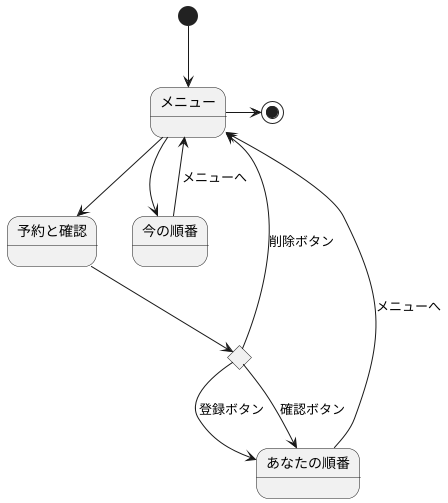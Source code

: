 @startuml 演習６－３
[*] --> メニュー
state c <<choice>>
メニュー --> 予約と確認
メニュー --> 今の順番

予約と確認 --> c
c --> あなたの順番 :登録ボタン
c --> あなたの順番 :確認ボタン
c --> メニュー :削除ボタン

今の順番 --> メニュー :メニューへ
あなたの順番 --> メニュー :メニューへ

メニュー -right-> [*]
@enduml